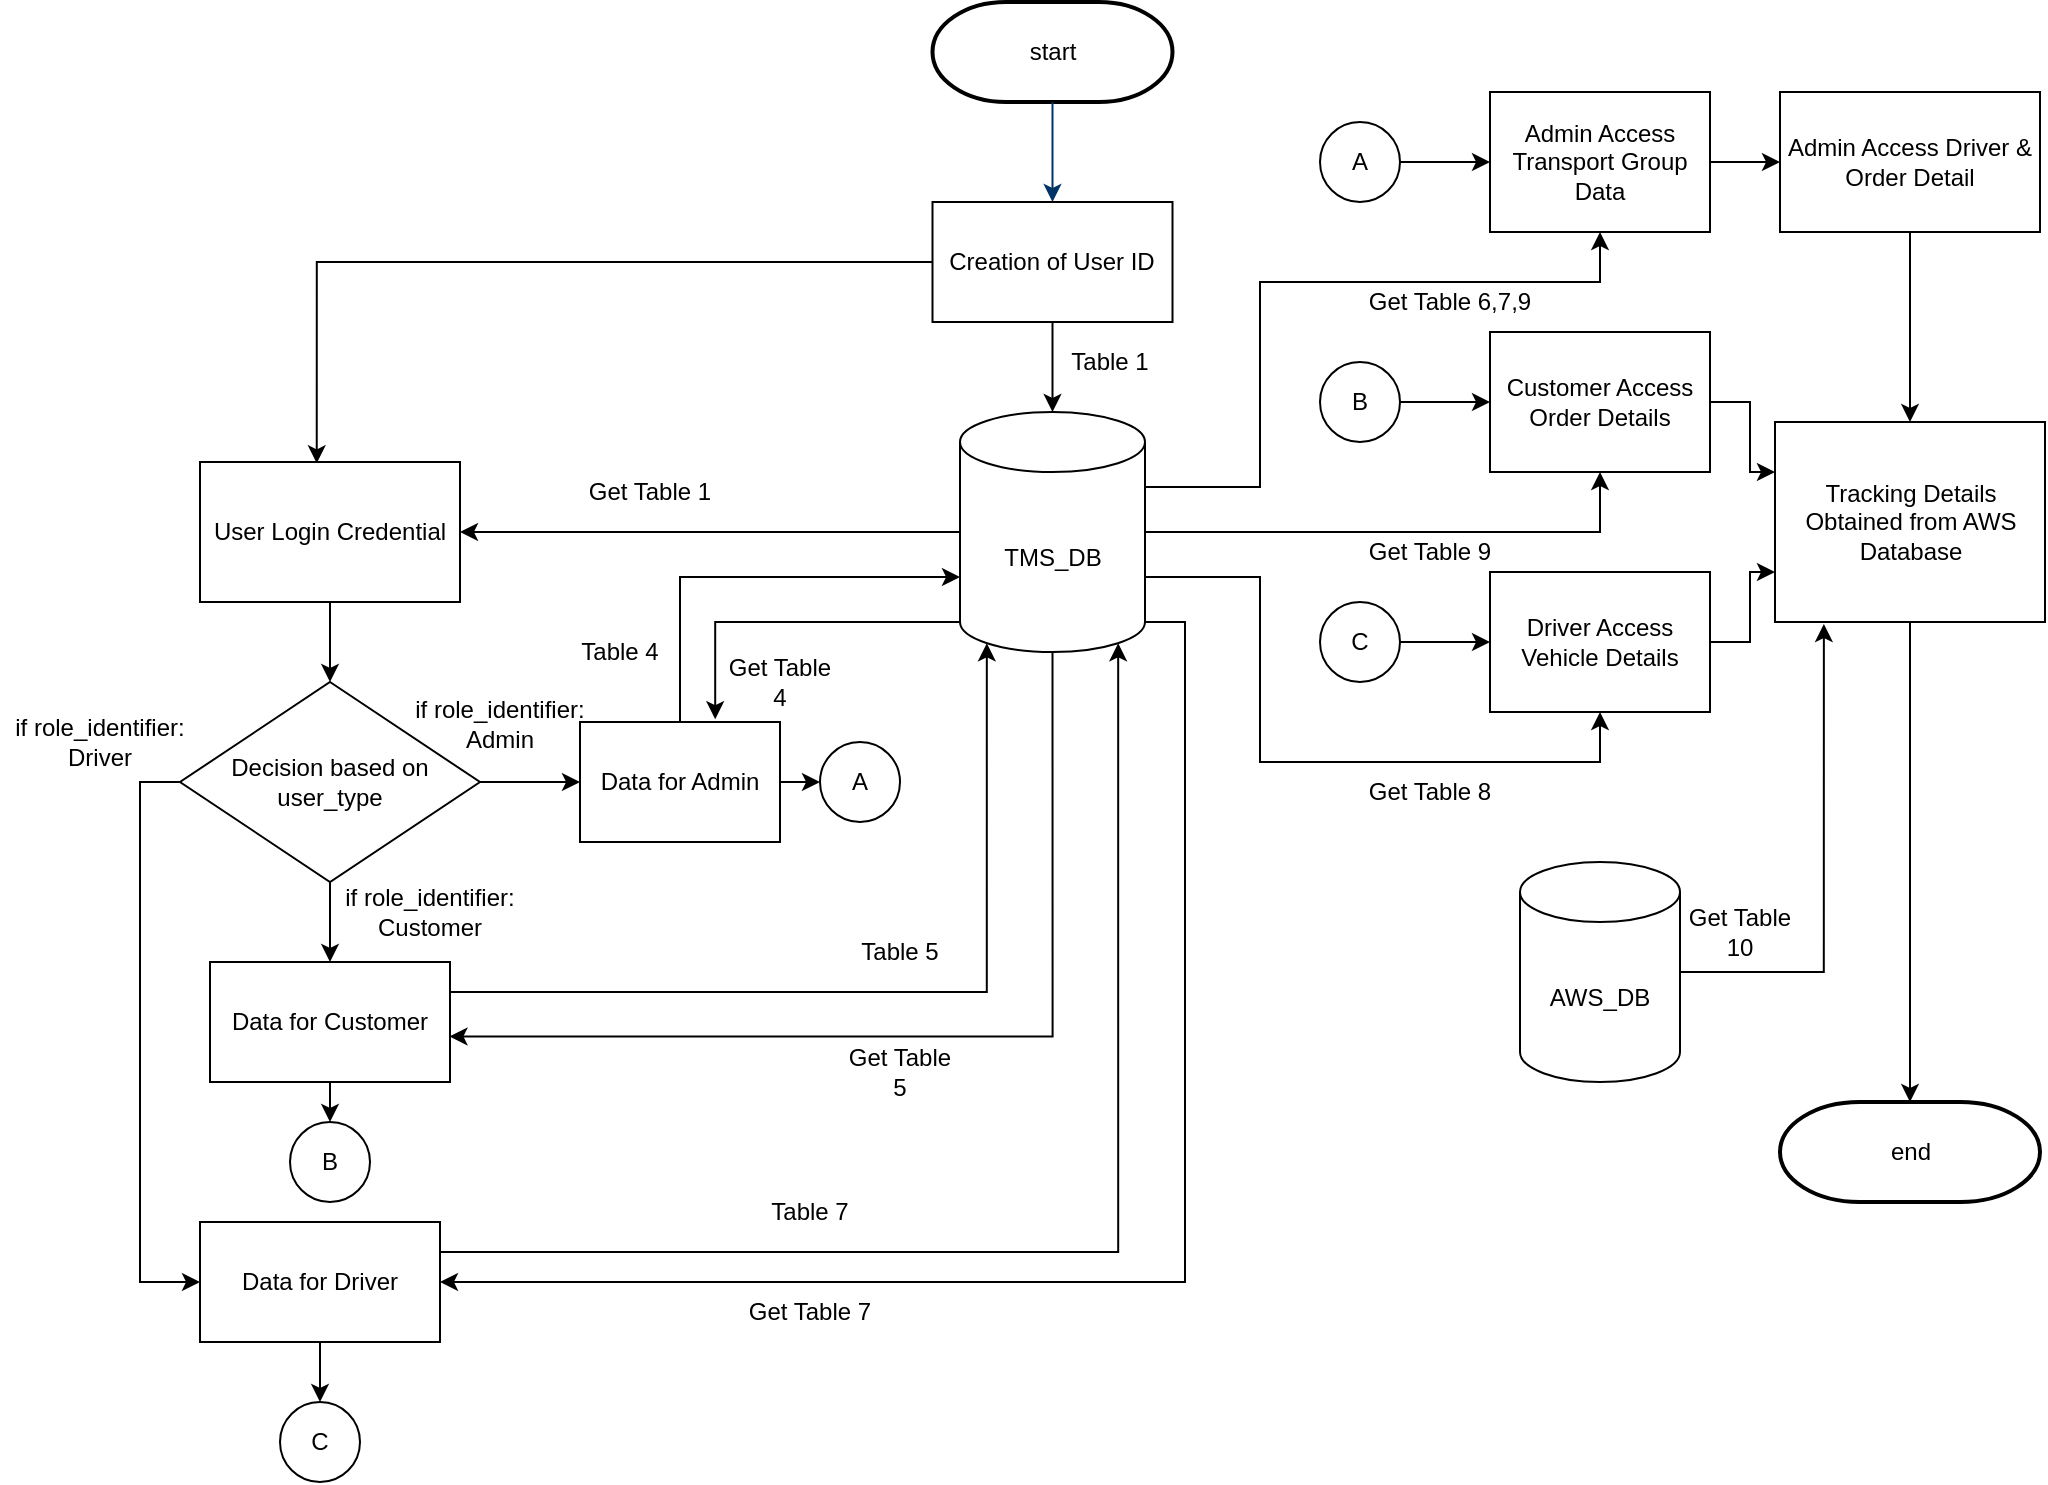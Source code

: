 <mxfile version="20.5.3" type="device"><diagram id="6a731a19-8d31-9384-78a2-239565b7b9f0" name="Page-1"><mxGraphModel dx="1038" dy="547" grid="1" gridSize="10" guides="1" tooltips="1" connect="1" arrows="1" fold="1" page="1" pageScale="1" pageWidth="1169" pageHeight="827" background="none" math="0" shadow="0"><root><mxCell id="0"/><mxCell id="1" parent="0"/><mxCell id="2" value="start" style="shape=mxgraph.flowchart.terminator;strokeWidth=2;gradientColor=none;gradientDirection=north;fontStyle=0;html=1;" parent="1" vertex="1"><mxGeometry x="496.25" y="40" width="120" height="50" as="geometry"/></mxCell><mxCell id="7" style="fontStyle=1;strokeColor=#003366;strokeWidth=1;html=1;entryX=0.5;entryY=0;entryDx=0;entryDy=0;" parent="1" target="trbKReBUTyp__op93XEb-55" edge="1"><mxGeometry relative="1" as="geometry"><mxPoint x="556.25" y="90" as="sourcePoint"/><mxPoint x="556.25" y="130" as="targetPoint"/></mxGeometry></mxCell><mxCell id="40" value="end" style="shape=mxgraph.flowchart.terminator;strokeWidth=2;gradientColor=none;gradientDirection=north;fontStyle=0;html=1;" parent="1" vertex="1"><mxGeometry x="920" y="590" width="130" height="50" as="geometry"/></mxCell><mxCell id="trbKReBUTyp__op93XEb-69" style="edgeStyle=orthogonalEdgeStyle;rounded=0;orthogonalLoop=1;jettySize=auto;html=1;exitX=0;exitY=0.5;exitDx=0;exitDy=0;entryX=0.449;entryY=0.009;entryDx=0;entryDy=0;entryPerimeter=0;" parent="1" source="trbKReBUTyp__op93XEb-55" target="trbKReBUTyp__op93XEb-58" edge="1"><mxGeometry relative="1" as="geometry"/></mxCell><mxCell id="trbKReBUTyp__op93XEb-71" style="edgeStyle=orthogonalEdgeStyle;rounded=0;orthogonalLoop=1;jettySize=auto;html=1;exitX=0.5;exitY=1;exitDx=0;exitDy=0;entryX=0.5;entryY=0;entryDx=0;entryDy=0;entryPerimeter=0;" parent="1" source="trbKReBUTyp__op93XEb-55" target="trbKReBUTyp__op93XEb-56" edge="1"><mxGeometry relative="1" as="geometry"/></mxCell><mxCell id="trbKReBUTyp__op93XEb-55" value="Creation of User ID" style="rounded=0;whiteSpace=wrap;html=1;" parent="1" vertex="1"><mxGeometry x="496.25" y="140" width="120" height="60" as="geometry"/></mxCell><mxCell id="trbKReBUTyp__op93XEb-76" style="edgeStyle=orthogonalEdgeStyle;rounded=0;orthogonalLoop=1;jettySize=auto;html=1;exitX=0;exitY=0.5;exitDx=0;exitDy=0;exitPerimeter=0;entryX=1;entryY=0.5;entryDx=0;entryDy=0;" parent="1" source="trbKReBUTyp__op93XEb-56" target="trbKReBUTyp__op93XEb-58" edge="1"><mxGeometry relative="1" as="geometry"/></mxCell><mxCell id="trbKReBUTyp__op93XEb-84" style="edgeStyle=orthogonalEdgeStyle;rounded=0;orthogonalLoop=1;jettySize=auto;html=1;exitX=0;exitY=1;exitDx=0;exitDy=-15;exitPerimeter=0;entryX=0.676;entryY=-0.023;entryDx=0;entryDy=0;entryPerimeter=0;" parent="1" source="trbKReBUTyp__op93XEb-56" target="trbKReBUTyp__op93XEb-68" edge="1"><mxGeometry relative="1" as="geometry"/></mxCell><mxCell id="trbKReBUTyp__op93XEb-91" style="edgeStyle=orthogonalEdgeStyle;rounded=0;orthogonalLoop=1;jettySize=auto;html=1;exitX=0.5;exitY=1;exitDx=0;exitDy=0;exitPerimeter=0;entryX=0.998;entryY=0.62;entryDx=0;entryDy=0;entryPerimeter=0;" parent="1" source="trbKReBUTyp__op93XEb-56" target="trbKReBUTyp__op93XEb-67" edge="1"><mxGeometry relative="1" as="geometry"/></mxCell><mxCell id="DhS9JX2BGNEGo-9shK1T-41" style="edgeStyle=orthogonalEdgeStyle;rounded=0;orthogonalLoop=1;jettySize=auto;html=1;exitX=1;exitY=1;exitDx=0;exitDy=-15;exitPerimeter=0;entryX=1;entryY=0.5;entryDx=0;entryDy=0;" parent="1" source="trbKReBUTyp__op93XEb-56" target="trbKReBUTyp__op93XEb-66" edge="1"><mxGeometry relative="1" as="geometry"/></mxCell><mxCell id="DhS9JX2BGNEGo-9shK1T-51" style="edgeStyle=orthogonalEdgeStyle;rounded=0;orthogonalLoop=1;jettySize=auto;html=1;exitX=1;exitY=0;exitDx=0;exitDy=37.5;exitPerimeter=0;entryX=0.5;entryY=1;entryDx=0;entryDy=0;" parent="1" source="trbKReBUTyp__op93XEb-56" target="DhS9JX2BGNEGo-9shK1T-42" edge="1"><mxGeometry relative="1" as="geometry"><Array as="points"><mxPoint x="660" y="283"/><mxPoint x="660" y="180"/><mxPoint x="830" y="180"/></Array></mxGeometry></mxCell><mxCell id="DhS9JX2BGNEGo-9shK1T-52" style="edgeStyle=orthogonalEdgeStyle;rounded=0;orthogonalLoop=1;jettySize=auto;html=1;exitX=1;exitY=0.5;exitDx=0;exitDy=0;exitPerimeter=0;entryX=0.5;entryY=1;entryDx=0;entryDy=0;" parent="1" source="trbKReBUTyp__op93XEb-56" target="DhS9JX2BGNEGo-9shK1T-44" edge="1"><mxGeometry relative="1" as="geometry"/></mxCell><mxCell id="DhS9JX2BGNEGo-9shK1T-53" style="edgeStyle=orthogonalEdgeStyle;rounded=0;orthogonalLoop=1;jettySize=auto;html=1;exitX=1;exitY=0;exitDx=0;exitDy=82.5;exitPerimeter=0;entryX=0.5;entryY=1;entryDx=0;entryDy=0;" parent="1" source="trbKReBUTyp__op93XEb-56" target="DhS9JX2BGNEGo-9shK1T-46" edge="1"><mxGeometry relative="1" as="geometry"><Array as="points"><mxPoint x="660" y="328"/><mxPoint x="660" y="420"/><mxPoint x="830" y="420"/></Array></mxGeometry></mxCell><mxCell id="trbKReBUTyp__op93XEb-56" value="TMS_DB" style="shape=cylinder3;whiteSpace=wrap;html=1;boundedLbl=1;backgroundOutline=1;size=15;" parent="1" vertex="1"><mxGeometry x="510" y="245" width="92.5" height="120" as="geometry"/></mxCell><mxCell id="DhS9JX2BGNEGo-9shK1T-65" style="edgeStyle=orthogonalEdgeStyle;rounded=0;orthogonalLoop=1;jettySize=auto;html=1;exitX=1;exitY=0.5;exitDx=0;exitDy=0;exitPerimeter=0;entryX=0.181;entryY=1.01;entryDx=0;entryDy=0;entryPerimeter=0;" parent="1" source="trbKReBUTyp__op93XEb-57" target="DhS9JX2BGNEGo-9shK1T-59" edge="1"><mxGeometry relative="1" as="geometry"/></mxCell><mxCell id="trbKReBUTyp__op93XEb-57" value="AWS_DB" style="shape=cylinder3;whiteSpace=wrap;html=1;boundedLbl=1;backgroundOutline=1;size=15;" parent="1" vertex="1"><mxGeometry x="790" y="470" width="80" height="110" as="geometry"/></mxCell><mxCell id="trbKReBUTyp__op93XEb-65" style="edgeStyle=orthogonalEdgeStyle;rounded=0;orthogonalLoop=1;jettySize=auto;html=1;exitX=0.5;exitY=1;exitDx=0;exitDy=0;entryX=0.5;entryY=0;entryDx=0;entryDy=0;" parent="1" source="trbKReBUTyp__op93XEb-58" target="trbKReBUTyp__op93XEb-64" edge="1"><mxGeometry relative="1" as="geometry"/></mxCell><mxCell id="trbKReBUTyp__op93XEb-58" value="User Login Credential" style="rounded=0;whiteSpace=wrap;html=1;" parent="1" vertex="1"><mxGeometry x="130" y="270" width="130" height="70" as="geometry"/></mxCell><mxCell id="trbKReBUTyp__op93XEb-61" value="Table 1" style="text;html=1;strokeColor=none;fillColor=none;align=center;verticalAlign=middle;whiteSpace=wrap;rounded=0;" parent="1" vertex="1"><mxGeometry x="540" y="195" width="90" height="50" as="geometry"/></mxCell><mxCell id="trbKReBUTyp__op93XEb-63" value="Get Table 1" style="text;html=1;strokeColor=none;fillColor=none;align=center;verticalAlign=middle;whiteSpace=wrap;rounded=0;" parent="1" vertex="1"><mxGeometry x="320" y="270" width="70" height="30" as="geometry"/></mxCell><mxCell id="trbKReBUTyp__op93XEb-72" style="edgeStyle=orthogonalEdgeStyle;rounded=0;orthogonalLoop=1;jettySize=auto;html=1;exitX=0;exitY=0.5;exitDx=0;exitDy=0;entryX=0;entryY=0.5;entryDx=0;entryDy=0;" parent="1" source="trbKReBUTyp__op93XEb-64" target="trbKReBUTyp__op93XEb-66" edge="1"><mxGeometry relative="1" as="geometry"/></mxCell><mxCell id="trbKReBUTyp__op93XEb-74" style="edgeStyle=orthogonalEdgeStyle;rounded=0;orthogonalLoop=1;jettySize=auto;html=1;exitX=0.5;exitY=1;exitDx=0;exitDy=0;entryX=0.5;entryY=0;entryDx=0;entryDy=0;" parent="1" source="trbKReBUTyp__op93XEb-64" target="trbKReBUTyp__op93XEb-67" edge="1"><mxGeometry relative="1" as="geometry"/></mxCell><mxCell id="trbKReBUTyp__op93XEb-77" style="edgeStyle=orthogonalEdgeStyle;rounded=0;orthogonalLoop=1;jettySize=auto;html=1;exitX=1;exitY=0.5;exitDx=0;exitDy=0;entryX=0;entryY=0.5;entryDx=0;entryDy=0;" parent="1" source="trbKReBUTyp__op93XEb-64" target="trbKReBUTyp__op93XEb-68" edge="1"><mxGeometry relative="1" as="geometry"/></mxCell><mxCell id="trbKReBUTyp__op93XEb-64" value="Decision based on user_type" style="rhombus;whiteSpace=wrap;html=1;" parent="1" vertex="1"><mxGeometry x="120" y="380" width="150" height="100" as="geometry"/></mxCell><mxCell id="trbKReBUTyp__op93XEb-102" style="edgeStyle=orthogonalEdgeStyle;rounded=0;orthogonalLoop=1;jettySize=auto;html=1;exitX=0.5;exitY=1;exitDx=0;exitDy=0;entryX=0.5;entryY=0;entryDx=0;entryDy=0;" parent="1" source="trbKReBUTyp__op93XEb-66" target="trbKReBUTyp__op93XEb-100" edge="1"><mxGeometry relative="1" as="geometry"/></mxCell><mxCell id="DhS9JX2BGNEGo-9shK1T-40" style="edgeStyle=orthogonalEdgeStyle;rounded=0;orthogonalLoop=1;jettySize=auto;html=1;exitX=1;exitY=0.25;exitDx=0;exitDy=0;entryX=0.855;entryY=1;entryDx=0;entryDy=-4.35;entryPerimeter=0;" parent="1" source="trbKReBUTyp__op93XEb-66" target="trbKReBUTyp__op93XEb-56" edge="1"><mxGeometry relative="1" as="geometry"/></mxCell><mxCell id="trbKReBUTyp__op93XEb-66" value="Data for Driver" style="rounded=0;whiteSpace=wrap;html=1;" parent="1" vertex="1"><mxGeometry x="130" y="650" width="120" height="60" as="geometry"/></mxCell><mxCell id="trbKReBUTyp__op93XEb-89" style="edgeStyle=orthogonalEdgeStyle;rounded=0;orthogonalLoop=1;jettySize=auto;html=1;exitX=1;exitY=0.25;exitDx=0;exitDy=0;entryX=0.145;entryY=1;entryDx=0;entryDy=-4.35;entryPerimeter=0;" parent="1" source="trbKReBUTyp__op93XEb-67" target="trbKReBUTyp__op93XEb-56" edge="1"><mxGeometry relative="1" as="geometry"/></mxCell><mxCell id="trbKReBUTyp__op93XEb-101" style="edgeStyle=orthogonalEdgeStyle;rounded=0;orthogonalLoop=1;jettySize=auto;html=1;exitX=0.5;exitY=1;exitDx=0;exitDy=0;entryX=0.5;entryY=0;entryDx=0;entryDy=0;" parent="1" source="trbKReBUTyp__op93XEb-67" target="trbKReBUTyp__op93XEb-99" edge="1"><mxGeometry relative="1" as="geometry"/></mxCell><mxCell id="trbKReBUTyp__op93XEb-67" value="Data for Customer" style="rounded=0;whiteSpace=wrap;html=1;" parent="1" vertex="1"><mxGeometry x="135" y="520" width="120" height="60" as="geometry"/></mxCell><mxCell id="trbKReBUTyp__op93XEb-83" style="edgeStyle=orthogonalEdgeStyle;rounded=0;orthogonalLoop=1;jettySize=auto;html=1;exitX=0.5;exitY=0;exitDx=0;exitDy=0;entryX=0;entryY=0;entryDx=0;entryDy=82.5;entryPerimeter=0;" parent="1" source="trbKReBUTyp__op93XEb-68" target="trbKReBUTyp__op93XEb-56" edge="1"><mxGeometry relative="1" as="geometry"/></mxCell><mxCell id="trbKReBUTyp__op93XEb-103" style="edgeStyle=orthogonalEdgeStyle;rounded=0;orthogonalLoop=1;jettySize=auto;html=1;exitX=1;exitY=0.5;exitDx=0;exitDy=0;entryX=0;entryY=0.5;entryDx=0;entryDy=0;" parent="1" source="trbKReBUTyp__op93XEb-68" target="trbKReBUTyp__op93XEb-98" edge="1"><mxGeometry relative="1" as="geometry"/></mxCell><mxCell id="trbKReBUTyp__op93XEb-68" value="Data for Admin" style="rounded=0;whiteSpace=wrap;html=1;" parent="1" vertex="1"><mxGeometry x="320" y="400" width="100" height="60" as="geometry"/></mxCell><mxCell id="trbKReBUTyp__op93XEb-78" value="if role_identifier: Admin" style="text;html=1;strokeColor=none;fillColor=none;align=center;verticalAlign=middle;whiteSpace=wrap;rounded=0;" parent="1" vertex="1"><mxGeometry x="230" y="371" width="100" height="59" as="geometry"/></mxCell><mxCell id="trbKReBUTyp__op93XEb-80" value="if role_identifier: Driver" style="text;html=1;strokeColor=none;fillColor=none;align=center;verticalAlign=middle;whiteSpace=wrap;rounded=0;" parent="1" vertex="1"><mxGeometry x="30" y="390" width="100" height="40" as="geometry"/></mxCell><mxCell id="trbKReBUTyp__op93XEb-81" value="if role_identifier: Customer" style="text;html=1;strokeColor=none;fillColor=none;align=center;verticalAlign=middle;whiteSpace=wrap;rounded=0;" parent="1" vertex="1"><mxGeometry x="200" y="480" width="90" height="30" as="geometry"/></mxCell><mxCell id="trbKReBUTyp__op93XEb-85" value="Table 4" style="text;html=1;strokeColor=none;fillColor=none;align=center;verticalAlign=middle;whiteSpace=wrap;rounded=0;" parent="1" vertex="1"><mxGeometry x="310" y="350" width="60" height="30" as="geometry"/></mxCell><mxCell id="trbKReBUTyp__op93XEb-86" value="Get Table 4" style="text;html=1;strokeColor=none;fillColor=none;align=center;verticalAlign=middle;whiteSpace=wrap;rounded=0;" parent="1" vertex="1"><mxGeometry x="390" y="365" width="60" height="30" as="geometry"/></mxCell><mxCell id="trbKReBUTyp__op93XEb-90" value="Table 5" style="text;html=1;strokeColor=none;fillColor=none;align=center;verticalAlign=middle;whiteSpace=wrap;rounded=0;" parent="1" vertex="1"><mxGeometry x="450" y="500" width="60" height="30" as="geometry"/></mxCell><mxCell id="trbKReBUTyp__op93XEb-92" value="Get Table 5" style="text;html=1;strokeColor=none;fillColor=none;align=center;verticalAlign=middle;whiteSpace=wrap;rounded=0;" parent="1" vertex="1"><mxGeometry x="450" y="560" width="60" height="30" as="geometry"/></mxCell><mxCell id="trbKReBUTyp__op93XEb-96" value="Table 7" style="text;html=1;strokeColor=none;fillColor=none;align=center;verticalAlign=middle;whiteSpace=wrap;rounded=0;" parent="1" vertex="1"><mxGeometry x="405" y="630" width="60" height="30" as="geometry"/></mxCell><mxCell id="trbKReBUTyp__op93XEb-97" value="Get Table 7" style="text;html=1;strokeColor=none;fillColor=none;align=center;verticalAlign=middle;whiteSpace=wrap;rounded=0;" parent="1" vertex="1"><mxGeometry x="400" y="680" width="70" height="30" as="geometry"/></mxCell><mxCell id="trbKReBUTyp__op93XEb-98" value="A" style="ellipse;whiteSpace=wrap;html=1;aspect=fixed;" parent="1" vertex="1"><mxGeometry x="440" y="410" width="40" height="40" as="geometry"/></mxCell><mxCell id="trbKReBUTyp__op93XEb-99" value="B" style="ellipse;whiteSpace=wrap;html=1;aspect=fixed;" parent="1" vertex="1"><mxGeometry x="175" y="600" width="40" height="40" as="geometry"/></mxCell><mxCell id="trbKReBUTyp__op93XEb-100" value="C" style="ellipse;whiteSpace=wrap;html=1;aspect=fixed;" parent="1" vertex="1"><mxGeometry x="170" y="740" width="40" height="40" as="geometry"/></mxCell><mxCell id="DhS9JX2BGNEGo-9shK1T-49" style="edgeStyle=orthogonalEdgeStyle;rounded=0;orthogonalLoop=1;jettySize=auto;html=1;exitX=1;exitY=0.5;exitDx=0;exitDy=0;entryX=0;entryY=0.5;entryDx=0;entryDy=0;" parent="1" source="trbKReBUTyp__op93XEb-104" target="DhS9JX2BGNEGo-9shK1T-42" edge="1"><mxGeometry relative="1" as="geometry"/></mxCell><mxCell id="trbKReBUTyp__op93XEb-104" value="A" style="ellipse;whiteSpace=wrap;html=1;aspect=fixed;" parent="1" vertex="1"><mxGeometry x="690" y="100" width="40" height="40" as="geometry"/></mxCell><mxCell id="DhS9JX2BGNEGo-9shK1T-48" style="edgeStyle=orthogonalEdgeStyle;rounded=0;orthogonalLoop=1;jettySize=auto;html=1;exitX=1;exitY=0.5;exitDx=0;exitDy=0;entryX=0;entryY=0.5;entryDx=0;entryDy=0;" parent="1" source="trbKReBUTyp__op93XEb-105" target="DhS9JX2BGNEGo-9shK1T-44" edge="1"><mxGeometry relative="1" as="geometry"/></mxCell><mxCell id="trbKReBUTyp__op93XEb-105" value="B" style="ellipse;whiteSpace=wrap;html=1;aspect=fixed;" parent="1" vertex="1"><mxGeometry x="690" y="220" width="40" height="40" as="geometry"/></mxCell><mxCell id="DhS9JX2BGNEGo-9shK1T-50" style="edgeStyle=orthogonalEdgeStyle;rounded=0;orthogonalLoop=1;jettySize=auto;html=1;exitX=1;exitY=0.5;exitDx=0;exitDy=0;entryX=0;entryY=0.5;entryDx=0;entryDy=0;" parent="1" source="trbKReBUTyp__op93XEb-106" target="DhS9JX2BGNEGo-9shK1T-46" edge="1"><mxGeometry relative="1" as="geometry"/></mxCell><mxCell id="trbKReBUTyp__op93XEb-106" value="C" style="ellipse;whiteSpace=wrap;html=1;aspect=fixed;" parent="1" vertex="1"><mxGeometry x="690" y="340" width="40" height="40" as="geometry"/></mxCell><mxCell id="DhS9JX2BGNEGo-9shK1T-58" style="edgeStyle=orthogonalEdgeStyle;rounded=0;orthogonalLoop=1;jettySize=auto;html=1;exitX=1;exitY=0.5;exitDx=0;exitDy=0;entryX=0;entryY=0.5;entryDx=0;entryDy=0;" parent="1" source="DhS9JX2BGNEGo-9shK1T-42" target="DhS9JX2BGNEGo-9shK1T-57" edge="1"><mxGeometry relative="1" as="geometry"/></mxCell><mxCell id="DhS9JX2BGNEGo-9shK1T-42" value="Admin Access Transport Group Data" style="rounded=0;whiteSpace=wrap;html=1;" parent="1" vertex="1"><mxGeometry x="775" y="85" width="110" height="70" as="geometry"/></mxCell><mxCell id="DhS9JX2BGNEGo-9shK1T-62" style="edgeStyle=orthogonalEdgeStyle;rounded=0;orthogonalLoop=1;jettySize=auto;html=1;exitX=1;exitY=0.5;exitDx=0;exitDy=0;entryX=0;entryY=0.25;entryDx=0;entryDy=0;" parent="1" source="DhS9JX2BGNEGo-9shK1T-44" target="DhS9JX2BGNEGo-9shK1T-59" edge="1"><mxGeometry relative="1" as="geometry"/></mxCell><mxCell id="DhS9JX2BGNEGo-9shK1T-44" value="Customer Access Order Details" style="rounded=0;whiteSpace=wrap;html=1;" parent="1" vertex="1"><mxGeometry x="775" y="205" width="110" height="70" as="geometry"/></mxCell><mxCell id="DhS9JX2BGNEGo-9shK1T-64" style="edgeStyle=orthogonalEdgeStyle;rounded=0;orthogonalLoop=1;jettySize=auto;html=1;exitX=1;exitY=0.5;exitDx=0;exitDy=0;entryX=0;entryY=0.75;entryDx=0;entryDy=0;" parent="1" source="DhS9JX2BGNEGo-9shK1T-46" target="DhS9JX2BGNEGo-9shK1T-59" edge="1"><mxGeometry relative="1" as="geometry"/></mxCell><mxCell id="DhS9JX2BGNEGo-9shK1T-46" value="Driver Access Vehicle Details" style="rounded=0;whiteSpace=wrap;html=1;" parent="1" vertex="1"><mxGeometry x="775" y="325" width="110" height="70" as="geometry"/></mxCell><mxCell id="DhS9JX2BGNEGo-9shK1T-54" value="Get Table 6,7,9" style="text;html=1;strokeColor=none;fillColor=none;align=center;verticalAlign=middle;whiteSpace=wrap;rounded=0;" parent="1" vertex="1"><mxGeometry x="710" y="175" width="90" height="30" as="geometry"/></mxCell><mxCell id="DhS9JX2BGNEGo-9shK1T-55" value="Get Table 9" style="text;html=1;strokeColor=none;fillColor=none;align=center;verticalAlign=middle;whiteSpace=wrap;rounded=0;" parent="1" vertex="1"><mxGeometry x="710" y="300" width="70" height="30" as="geometry"/></mxCell><mxCell id="DhS9JX2BGNEGo-9shK1T-56" value="Get Table 8" style="text;html=1;strokeColor=none;fillColor=none;align=center;verticalAlign=middle;whiteSpace=wrap;rounded=0;" parent="1" vertex="1"><mxGeometry x="710" y="420" width="70" height="30" as="geometry"/></mxCell><mxCell id="DhS9JX2BGNEGo-9shK1T-61" style="edgeStyle=orthogonalEdgeStyle;rounded=0;orthogonalLoop=1;jettySize=auto;html=1;exitX=0.5;exitY=1;exitDx=0;exitDy=0;entryX=0.5;entryY=0;entryDx=0;entryDy=0;" parent="1" source="DhS9JX2BGNEGo-9shK1T-57" target="DhS9JX2BGNEGo-9shK1T-59" edge="1"><mxGeometry relative="1" as="geometry"/></mxCell><mxCell id="DhS9JX2BGNEGo-9shK1T-57" value="Admin Access Driver &amp;amp; Order Detail" style="rounded=0;whiteSpace=wrap;html=1;" parent="1" vertex="1"><mxGeometry x="920" y="85" width="130" height="70" as="geometry"/></mxCell><mxCell id="DhS9JX2BGNEGo-9shK1T-66" style="edgeStyle=orthogonalEdgeStyle;rounded=0;orthogonalLoop=1;jettySize=auto;html=1;exitX=0.5;exitY=1;exitDx=0;exitDy=0;entryX=0.5;entryY=0;entryDx=0;entryDy=0;entryPerimeter=0;" parent="1" source="DhS9JX2BGNEGo-9shK1T-59" target="40" edge="1"><mxGeometry relative="1" as="geometry"/></mxCell><mxCell id="DhS9JX2BGNEGo-9shK1T-59" value="Tracking Details Obtained from AWS Database" style="rounded=0;whiteSpace=wrap;html=1;" parent="1" vertex="1"><mxGeometry x="917.5" y="250" width="135" height="100" as="geometry"/></mxCell><mxCell id="DhS9JX2BGNEGo-9shK1T-69" value="Get Table 10" style="text;html=1;strokeColor=none;fillColor=none;align=center;verticalAlign=middle;whiteSpace=wrap;rounded=0;" parent="1" vertex="1"><mxGeometry x="870" y="490" width="60" height="30" as="geometry"/></mxCell></root></mxGraphModel></diagram></mxfile>